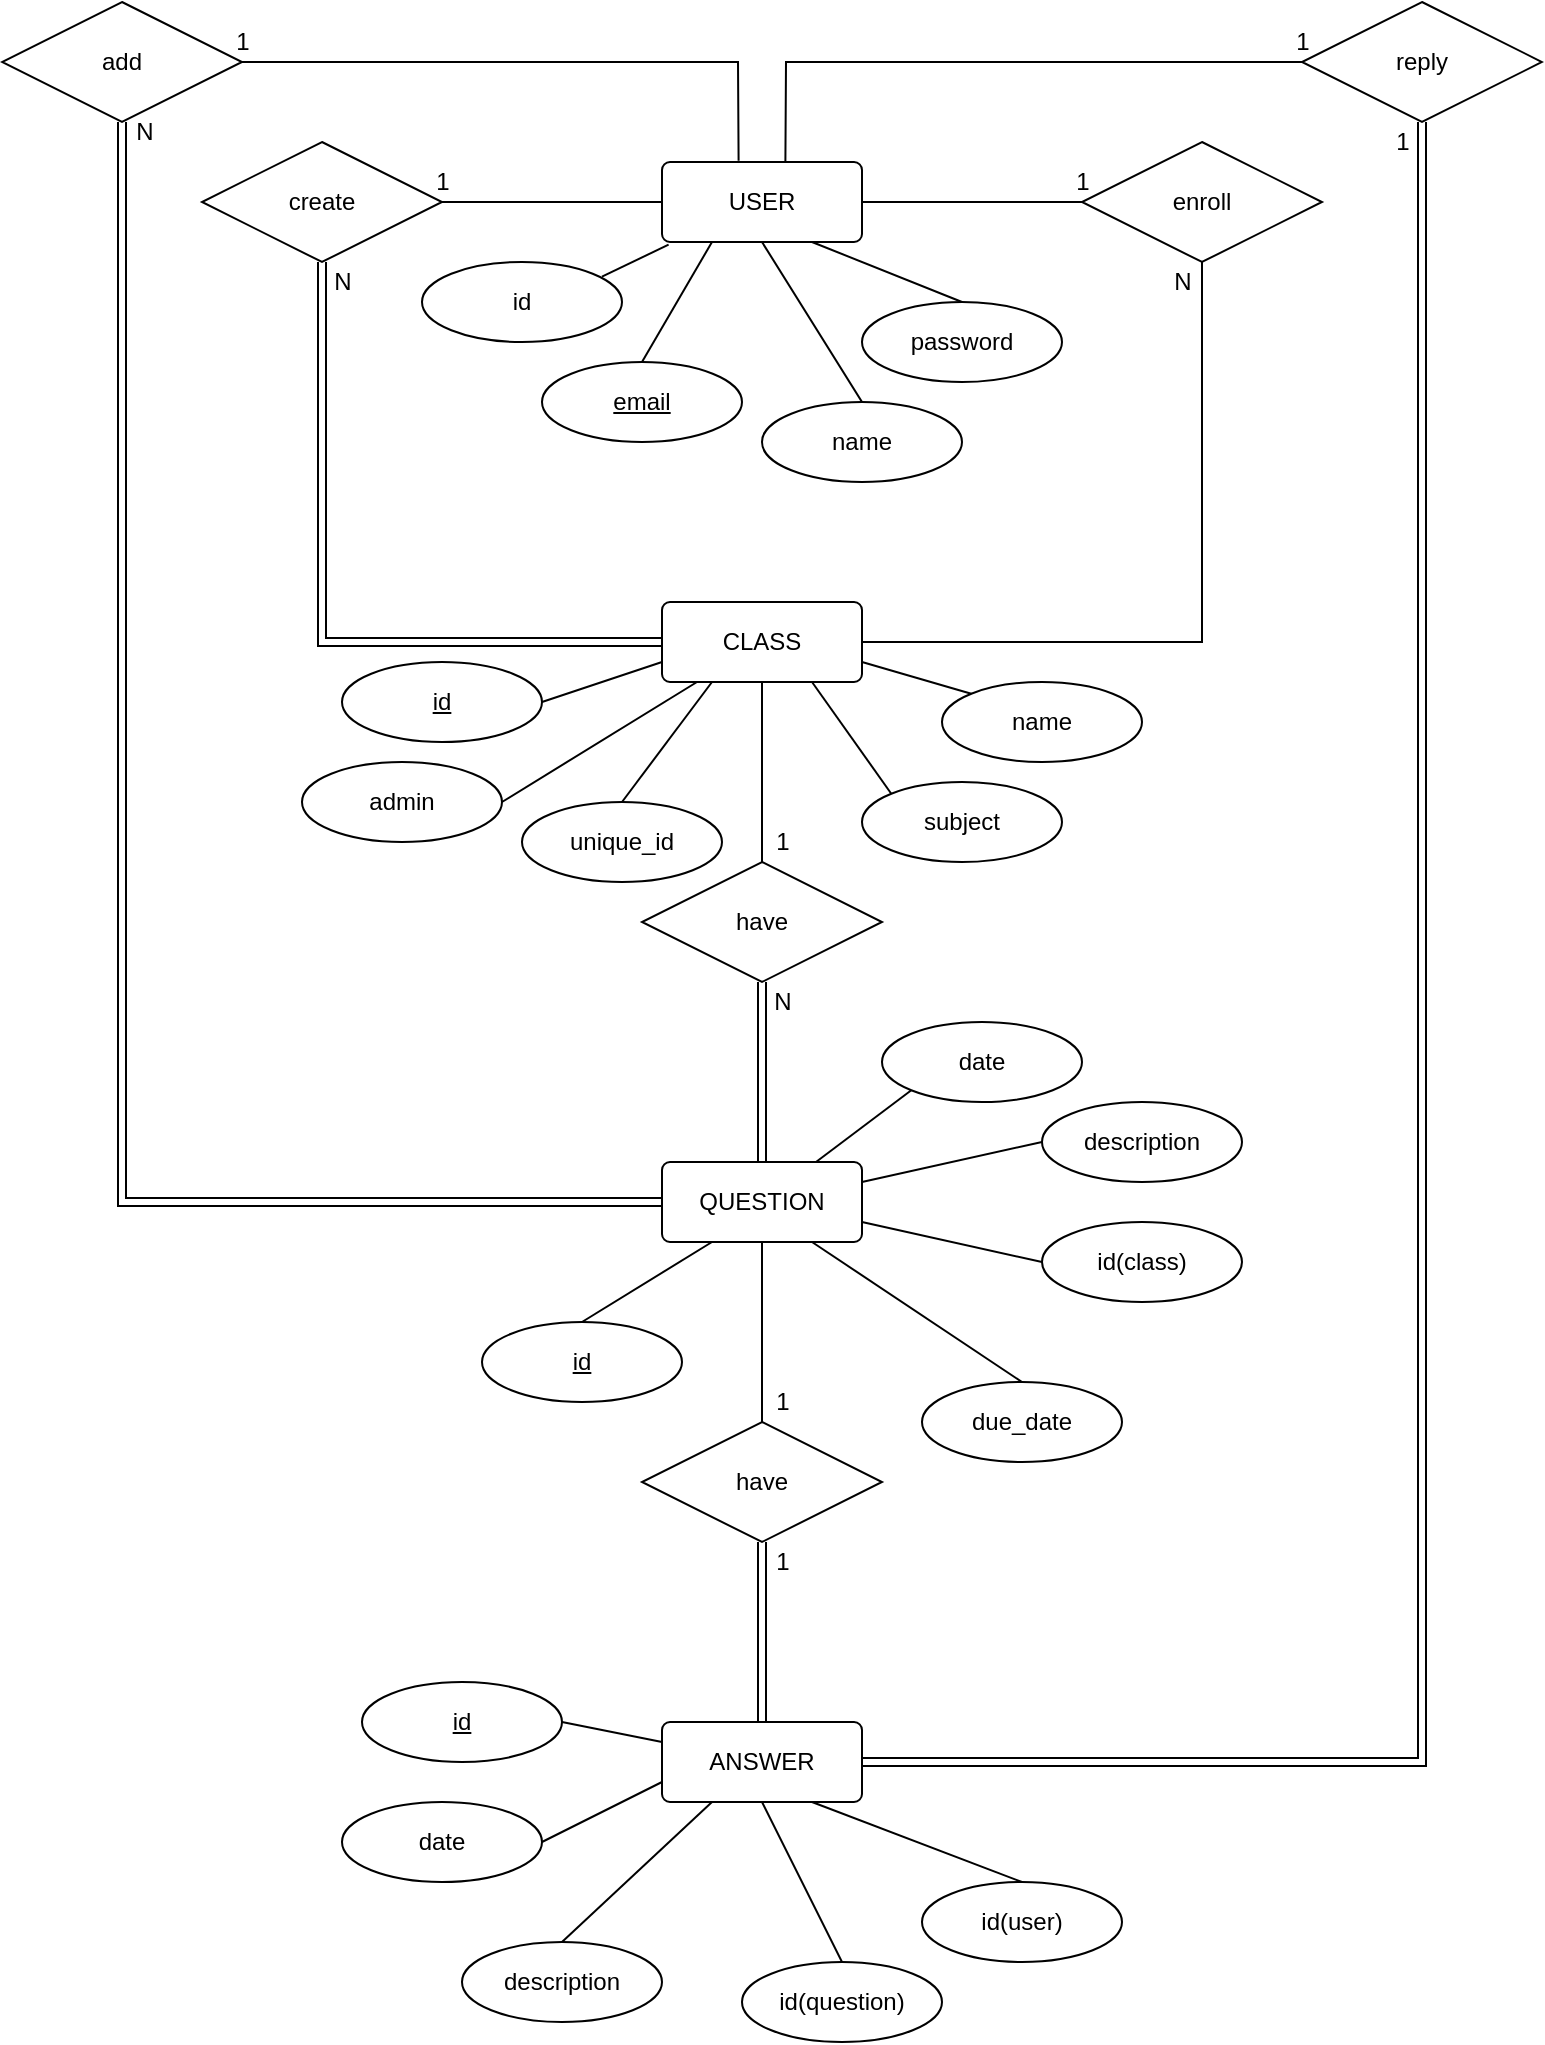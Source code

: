 <mxfile version="14.6.12" type="github">
  <diagram id="P6htf7Vpla1xygTXIhFR" name="Page-1">
    <mxGraphModel dx="1027" dy="924" grid="1" gridSize="10" guides="1" tooltips="1" connect="1" arrows="1" fold="1" page="0" pageScale="1" pageWidth="850" pageHeight="1100" math="0" shadow="0">
      <root>
        <mxCell id="0" />
        <mxCell id="1" parent="0" />
        <mxCell id="Bazs7_HDMPhIbeYOZKG9-1" value="USER" style="rounded=1;arcSize=10;whiteSpace=wrap;html=1;align=center;" parent="1" vertex="1">
          <mxGeometry x="390" y="-30" width="100" height="40" as="geometry" />
        </mxCell>
        <mxCell id="Bazs7_HDMPhIbeYOZKG9-2" value="CLASS" style="rounded=1;arcSize=10;whiteSpace=wrap;html=1;align=center;" parent="1" vertex="1">
          <mxGeometry x="390" y="190" width="100" height="40" as="geometry" />
        </mxCell>
        <mxCell id="Bazs7_HDMPhIbeYOZKG9-3" value="ANSWER" style="rounded=1;arcSize=10;whiteSpace=wrap;html=1;align=center;" parent="1" vertex="1">
          <mxGeometry x="390" y="750" width="100" height="40" as="geometry" />
        </mxCell>
        <mxCell id="Bazs7_HDMPhIbeYOZKG9-5" value="QUESTION" style="rounded=1;arcSize=10;whiteSpace=wrap;html=1;align=center;" parent="1" vertex="1">
          <mxGeometry x="390" y="470" width="100" height="40" as="geometry" />
        </mxCell>
        <mxCell id="Bazs7_HDMPhIbeYOZKG9-9" value="create" style="shape=rhombus;perimeter=rhombusPerimeter;whiteSpace=wrap;html=1;align=center;" parent="1" vertex="1">
          <mxGeometry x="160" y="-40" width="120" height="60" as="geometry" />
        </mxCell>
        <mxCell id="Bazs7_HDMPhIbeYOZKG9-10" value="have" style="shape=rhombus;perimeter=rhombusPerimeter;whiteSpace=wrap;html=1;align=center;" parent="1" vertex="1">
          <mxGeometry x="380" y="600" width="120" height="60" as="geometry" />
        </mxCell>
        <mxCell id="Bazs7_HDMPhIbeYOZKG9-11" value="have" style="shape=rhombus;perimeter=rhombusPerimeter;whiteSpace=wrap;html=1;align=center;" parent="1" vertex="1">
          <mxGeometry x="380" y="320" width="120" height="60" as="geometry" />
        </mxCell>
        <mxCell id="Bazs7_HDMPhIbeYOZKG9-13" value="enroll" style="shape=rhombus;perimeter=rhombusPerimeter;whiteSpace=wrap;html=1;align=center;" parent="1" vertex="1">
          <mxGeometry x="600" y="-40" width="120" height="60" as="geometry" />
        </mxCell>
        <mxCell id="Bazs7_HDMPhIbeYOZKG9-14" value="" style="endArrow=none;html=1;rounded=0;exitX=1;exitY=0.5;exitDx=0;exitDy=0;entryX=0;entryY=0.5;entryDx=0;entryDy=0;" parent="1" source="Bazs7_HDMPhIbeYOZKG9-9" target="Bazs7_HDMPhIbeYOZKG9-1" edge="1">
          <mxGeometry relative="1" as="geometry">
            <mxPoint x="260" y="70" as="sourcePoint" />
            <mxPoint x="420" y="70" as="targetPoint" />
          </mxGeometry>
        </mxCell>
        <mxCell id="Bazs7_HDMPhIbeYOZKG9-18" value="" style="endArrow=none;html=1;rounded=0;exitX=1;exitY=0.5;exitDx=0;exitDy=0;entryX=0;entryY=0.5;entryDx=0;entryDy=0;" parent="1" source="Bazs7_HDMPhIbeYOZKG9-1" target="Bazs7_HDMPhIbeYOZKG9-13" edge="1">
          <mxGeometry relative="1" as="geometry">
            <mxPoint x="470" y="70" as="sourcePoint" />
            <mxPoint x="630" y="70" as="targetPoint" />
          </mxGeometry>
        </mxCell>
        <mxCell id="Bazs7_HDMPhIbeYOZKG9-20" value="" style="endArrow=none;html=1;rounded=0;exitX=0.5;exitY=1;exitDx=0;exitDy=0;entryX=0;entryY=0.5;entryDx=0;entryDy=0;shape=link;" parent="1" source="Bazs7_HDMPhIbeYOZKG9-9" target="Bazs7_HDMPhIbeYOZKG9-2" edge="1">
          <mxGeometry relative="1" as="geometry">
            <mxPoint x="130" y="130" as="sourcePoint" />
            <mxPoint x="290" y="130" as="targetPoint" />
            <Array as="points">
              <mxPoint x="220" y="210" />
            </Array>
          </mxGeometry>
        </mxCell>
        <mxCell id="Bazs7_HDMPhIbeYOZKG9-21" value="" style="endArrow=none;html=1;rounded=0;entryX=0.5;entryY=1;entryDx=0;entryDy=0;exitX=0.5;exitY=0;exitDx=0;exitDy=0;" parent="1" source="Bazs7_HDMPhIbeYOZKG9-11" target="Bazs7_HDMPhIbeYOZKG9-2" edge="1">
          <mxGeometry relative="1" as="geometry">
            <mxPoint x="230" y="300" as="sourcePoint" />
            <mxPoint x="390" y="300" as="targetPoint" />
          </mxGeometry>
        </mxCell>
        <mxCell id="Bazs7_HDMPhIbeYOZKG9-22" value="" style="endArrow=none;html=1;rounded=0;entryX=0.5;entryY=1;entryDx=0;entryDy=0;exitX=0.5;exitY=0;exitDx=0;exitDy=0;shape=link;" parent="1" source="Bazs7_HDMPhIbeYOZKG9-5" target="Bazs7_HDMPhIbeYOZKG9-11" edge="1">
          <mxGeometry relative="1" as="geometry">
            <mxPoint x="220" y="420" as="sourcePoint" />
            <mxPoint x="380" y="420" as="targetPoint" />
          </mxGeometry>
        </mxCell>
        <mxCell id="Bazs7_HDMPhIbeYOZKG9-23" value="" style="endArrow=none;html=1;rounded=0;entryX=0.5;entryY=1;entryDx=0;entryDy=0;exitX=0.5;exitY=0;exitDx=0;exitDy=0;" parent="1" source="Bazs7_HDMPhIbeYOZKG9-10" target="Bazs7_HDMPhIbeYOZKG9-5" edge="1">
          <mxGeometry relative="1" as="geometry">
            <mxPoint x="110" y="550" as="sourcePoint" />
            <mxPoint x="270" y="550" as="targetPoint" />
          </mxGeometry>
        </mxCell>
        <mxCell id="Bazs7_HDMPhIbeYOZKG9-24" value="" style="endArrow=none;html=1;rounded=0;entryX=0.5;entryY=1;entryDx=0;entryDy=0;exitX=0.5;exitY=0;exitDx=0;exitDy=0;shape=link;" parent="1" source="Bazs7_HDMPhIbeYOZKG9-3" target="Bazs7_HDMPhIbeYOZKG9-10" edge="1">
          <mxGeometry relative="1" as="geometry">
            <mxPoint x="180" y="720" as="sourcePoint" />
            <mxPoint x="340" y="720" as="targetPoint" />
          </mxGeometry>
        </mxCell>
        <mxCell id="Bazs7_HDMPhIbeYOZKG9-27" value="add" style="shape=rhombus;perimeter=rhombusPerimeter;whiteSpace=wrap;html=1;align=center;" parent="1" vertex="1">
          <mxGeometry x="60" y="-110" width="120" height="60" as="geometry" />
        </mxCell>
        <mxCell id="Bazs7_HDMPhIbeYOZKG9-28" value="reply" style="shape=rhombus;perimeter=rhombusPerimeter;whiteSpace=wrap;html=1;align=center;" parent="1" vertex="1">
          <mxGeometry x="710" y="-110" width="120" height="60" as="geometry" />
        </mxCell>
        <mxCell id="Bazs7_HDMPhIbeYOZKG9-30" value="" style="endArrow=none;html=1;rounded=0;exitX=0.617;exitY=-0.008;exitDx=0;exitDy=0;exitPerimeter=0;entryX=0;entryY=0.5;entryDx=0;entryDy=0;" parent="1" source="Bazs7_HDMPhIbeYOZKG9-1" target="Bazs7_HDMPhIbeYOZKG9-28" edge="1">
          <mxGeometry relative="1" as="geometry">
            <mxPoint x="500" y="-70" as="sourcePoint" />
            <mxPoint x="660" y="-70" as="targetPoint" />
            <Array as="points">
              <mxPoint x="452" y="-80" />
            </Array>
          </mxGeometry>
        </mxCell>
        <mxCell id="Bazs7_HDMPhIbeYOZKG9-31" value="" style="endArrow=none;html=1;rounded=0;exitX=1;exitY=0.5;exitDx=0;exitDy=0;entryX=0.383;entryY=-0.017;entryDx=0;entryDy=0;entryPerimeter=0;" parent="1" source="Bazs7_HDMPhIbeYOZKG9-27" target="Bazs7_HDMPhIbeYOZKG9-1" edge="1">
          <mxGeometry relative="1" as="geometry">
            <mxPoint x="260.0" y="-69.0" as="sourcePoint" />
            <mxPoint x="482.3" y="-120" as="targetPoint" />
            <Array as="points">
              <mxPoint x="428" y="-80" />
            </Array>
          </mxGeometry>
        </mxCell>
        <mxCell id="Bazs7_HDMPhIbeYOZKG9-32" value="" style="endArrow=none;html=1;rounded=0;exitX=0.5;exitY=1;exitDx=0;exitDy=0;entryX=0;entryY=0.5;entryDx=0;entryDy=0;shape=link;" parent="1" source="Bazs7_HDMPhIbeYOZKG9-27" target="Bazs7_HDMPhIbeYOZKG9-5" edge="1">
          <mxGeometry relative="1" as="geometry">
            <mxPoint x="20" y="100" as="sourcePoint" />
            <mxPoint x="180" y="100" as="targetPoint" />
            <Array as="points">
              <mxPoint x="120" y="490" />
            </Array>
          </mxGeometry>
        </mxCell>
        <mxCell id="Bazs7_HDMPhIbeYOZKG9-33" value="" style="endArrow=none;html=1;rounded=0;exitX=0.5;exitY=1;exitDx=0;exitDy=0;entryX=1;entryY=0.5;entryDx=0;entryDy=0;shape=link;" parent="1" source="Bazs7_HDMPhIbeYOZKG9-28" target="Bazs7_HDMPhIbeYOZKG9-3" edge="1">
          <mxGeometry relative="1" as="geometry">
            <mxPoint x="810" y="110" as="sourcePoint" />
            <mxPoint x="770" y="640" as="targetPoint" />
            <Array as="points">
              <mxPoint x="770" y="770" />
            </Array>
          </mxGeometry>
        </mxCell>
        <mxCell id="Bazs7_HDMPhIbeYOZKG9-34" value="1" style="text;html=1;align=center;verticalAlign=middle;resizable=0;points=[];autosize=1;strokeColor=none;" parent="1" vertex="1">
          <mxGeometry x="270" y="-30" width="20" height="20" as="geometry" />
        </mxCell>
        <mxCell id="Bazs7_HDMPhIbeYOZKG9-35" value="N" style="text;html=1;align=center;verticalAlign=middle;resizable=0;points=[];autosize=1;strokeColor=none;" parent="1" vertex="1">
          <mxGeometry x="220" y="20" width="20" height="20" as="geometry" />
        </mxCell>
        <mxCell id="Bazs7_HDMPhIbeYOZKG9-36" value="1" style="text;html=1;align=center;verticalAlign=middle;resizable=0;points=[];autosize=1;strokeColor=none;" parent="1" vertex="1">
          <mxGeometry x="590" y="-30" width="20" height="20" as="geometry" />
        </mxCell>
        <mxCell id="Bazs7_HDMPhIbeYOZKG9-38" value="1" style="text;html=1;align=center;verticalAlign=middle;resizable=0;points=[];autosize=1;strokeColor=none;" parent="1" vertex="1">
          <mxGeometry x="170" y="-100" width="20" height="20" as="geometry" />
        </mxCell>
        <mxCell id="Bazs7_HDMPhIbeYOZKG9-39" value="N" style="text;html=1;align=center;verticalAlign=middle;resizable=0;points=[];autosize=1;strokeColor=none;" parent="1" vertex="1">
          <mxGeometry x="121" y="-55" width="20" height="20" as="geometry" />
        </mxCell>
        <mxCell id="Bazs7_HDMPhIbeYOZKG9-40" value="1" style="text;html=1;align=center;verticalAlign=middle;resizable=0;points=[];autosize=1;strokeColor=none;" parent="1" vertex="1">
          <mxGeometry x="700" y="-100" width="20" height="20" as="geometry" />
        </mxCell>
        <mxCell id="Bazs7_HDMPhIbeYOZKG9-41" value="1" style="text;html=1;align=center;verticalAlign=middle;resizable=0;points=[];autosize=1;strokeColor=none;" parent="1" vertex="1">
          <mxGeometry x="750" y="-50" width="20" height="20" as="geometry" />
        </mxCell>
        <mxCell id="Bazs7_HDMPhIbeYOZKG9-42" value="1" style="text;html=1;align=center;verticalAlign=middle;resizable=0;points=[];autosize=1;strokeColor=none;" parent="1" vertex="1">
          <mxGeometry x="440" y="300" width="20" height="20" as="geometry" />
        </mxCell>
        <mxCell id="Bazs7_HDMPhIbeYOZKG9-43" value="N" style="text;html=1;align=center;verticalAlign=middle;resizable=0;points=[];autosize=1;strokeColor=none;" parent="1" vertex="1">
          <mxGeometry x="440" y="380" width="20" height="20" as="geometry" />
        </mxCell>
        <mxCell id="Bazs7_HDMPhIbeYOZKG9-44" value="1" style="text;html=1;align=center;verticalAlign=middle;resizable=0;points=[];autosize=1;strokeColor=none;" parent="1" vertex="1">
          <mxGeometry x="440" y="580" width="20" height="20" as="geometry" />
        </mxCell>
        <mxCell id="Bazs7_HDMPhIbeYOZKG9-45" value="1" style="text;html=1;align=center;verticalAlign=middle;resizable=0;points=[];autosize=1;strokeColor=none;" parent="1" vertex="1">
          <mxGeometry x="440" y="660" width="20" height="20" as="geometry" />
        </mxCell>
        <mxCell id="Bazs7_HDMPhIbeYOZKG9-46" value="email" style="ellipse;whiteSpace=wrap;html=1;align=center;fontStyle=4;" parent="1" vertex="1">
          <mxGeometry x="330" y="70" width="100" height="40" as="geometry" />
        </mxCell>
        <mxCell id="Bazs7_HDMPhIbeYOZKG9-49" value="id" style="ellipse;whiteSpace=wrap;html=1;align=center;" parent="1" vertex="1">
          <mxGeometry x="270" y="20" width="100" height="40" as="geometry" />
        </mxCell>
        <mxCell id="Bazs7_HDMPhIbeYOZKG9-52" value="name" style="ellipse;whiteSpace=wrap;html=1;align=center;" parent="1" vertex="1">
          <mxGeometry x="440" y="90" width="100" height="40" as="geometry" />
        </mxCell>
        <mxCell id="Bazs7_HDMPhIbeYOZKG9-53" value="password" style="ellipse;whiteSpace=wrap;html=1;align=center;" parent="1" vertex="1">
          <mxGeometry x="490" y="40" width="100" height="40" as="geometry" />
        </mxCell>
        <mxCell id="Bazs7_HDMPhIbeYOZKG9-54" value="" style="endArrow=none;html=1;rounded=0;exitX=0.033;exitY=1.033;exitDx=0;exitDy=0;exitPerimeter=0;entryX=0.9;entryY=0.183;entryDx=0;entryDy=0;entryPerimeter=0;" parent="1" source="Bazs7_HDMPhIbeYOZKG9-1" target="Bazs7_HDMPhIbeYOZKG9-49" edge="1">
          <mxGeometry relative="1" as="geometry">
            <mxPoint x="380" y="50" as="sourcePoint" />
            <mxPoint x="540" y="50" as="targetPoint" />
          </mxGeometry>
        </mxCell>
        <mxCell id="Bazs7_HDMPhIbeYOZKG9-55" value="" style="endArrow=none;html=1;rounded=0;exitX=0.25;exitY=1;exitDx=0;exitDy=0;entryX=0.5;entryY=0;entryDx=0;entryDy=0;" parent="1" source="Bazs7_HDMPhIbeYOZKG9-1" target="Bazs7_HDMPhIbeYOZKG9-46" edge="1">
          <mxGeometry relative="1" as="geometry">
            <mxPoint x="410" y="40" as="sourcePoint" />
            <mxPoint x="570" y="40" as="targetPoint" />
          </mxGeometry>
        </mxCell>
        <mxCell id="Bazs7_HDMPhIbeYOZKG9-56" value="" style="endArrow=none;html=1;rounded=0;exitX=0.5;exitY=1;exitDx=0;exitDy=0;entryX=0.5;entryY=0;entryDx=0;entryDy=0;" parent="1" source="Bazs7_HDMPhIbeYOZKG9-1" target="Bazs7_HDMPhIbeYOZKG9-52" edge="1">
          <mxGeometry relative="1" as="geometry">
            <mxPoint x="410" y="40" as="sourcePoint" />
            <mxPoint x="570" y="40" as="targetPoint" />
          </mxGeometry>
        </mxCell>
        <mxCell id="Bazs7_HDMPhIbeYOZKG9-57" value="" style="endArrow=none;html=1;rounded=0;exitX=0.75;exitY=1;exitDx=0;exitDy=0;entryX=0.5;entryY=0;entryDx=0;entryDy=0;" parent="1" source="Bazs7_HDMPhIbeYOZKG9-1" target="Bazs7_HDMPhIbeYOZKG9-53" edge="1">
          <mxGeometry relative="1" as="geometry">
            <mxPoint x="500" y="30" as="sourcePoint" />
            <mxPoint x="660" y="30" as="targetPoint" />
          </mxGeometry>
        </mxCell>
        <mxCell id="Bazs7_HDMPhIbeYOZKG9-58" value="name" style="ellipse;whiteSpace=wrap;html=1;align=center;" parent="1" vertex="1">
          <mxGeometry x="530" y="230" width="100" height="40" as="geometry" />
        </mxCell>
        <mxCell id="Bazs7_HDMPhIbeYOZKG9-59" value="subject" style="ellipse;whiteSpace=wrap;html=1;align=center;" parent="1" vertex="1">
          <mxGeometry x="490" y="280" width="100" height="40" as="geometry" />
        </mxCell>
        <mxCell id="Bazs7_HDMPhIbeYOZKG9-60" value="id" style="ellipse;whiteSpace=wrap;html=1;align=center;fontStyle=4;" parent="1" vertex="1">
          <mxGeometry x="230" y="220" width="100" height="40" as="geometry" />
        </mxCell>
        <mxCell id="Bazs7_HDMPhIbeYOZKG9-62" value="admin" style="ellipse;whiteSpace=wrap;html=1;align=center;" parent="1" vertex="1">
          <mxGeometry x="210" y="270" width="100" height="40" as="geometry" />
        </mxCell>
        <mxCell id="Bazs7_HDMPhIbeYOZKG9-63" value="unique_id" style="ellipse;whiteSpace=wrap;html=1;align=center;" parent="1" vertex="1">
          <mxGeometry x="320" y="290" width="100" height="40" as="geometry" />
        </mxCell>
        <mxCell id="Bazs7_HDMPhIbeYOZKG9-64" value="" style="endArrow=none;html=1;rounded=0;exitX=1;exitY=0.5;exitDx=0;exitDy=0;entryX=0;entryY=0.75;entryDx=0;entryDy=0;" parent="1" source="Bazs7_HDMPhIbeYOZKG9-60" target="Bazs7_HDMPhIbeYOZKG9-2" edge="1">
          <mxGeometry relative="1" as="geometry">
            <mxPoint x="340" y="270" as="sourcePoint" />
            <mxPoint x="500" y="270" as="targetPoint" />
          </mxGeometry>
        </mxCell>
        <mxCell id="Bazs7_HDMPhIbeYOZKG9-65" value="" style="endArrow=none;html=1;rounded=0;exitX=1;exitY=0.5;exitDx=0;exitDy=0;" parent="1" source="Bazs7_HDMPhIbeYOZKG9-62" target="Bazs7_HDMPhIbeYOZKG9-2" edge="1">
          <mxGeometry relative="1" as="geometry">
            <mxPoint x="350" y="270" as="sourcePoint" />
            <mxPoint x="510" y="270" as="targetPoint" />
          </mxGeometry>
        </mxCell>
        <mxCell id="Bazs7_HDMPhIbeYOZKG9-68" value="" style="endArrow=none;html=1;rounded=0;exitX=0.25;exitY=1;exitDx=0;exitDy=0;entryX=0.5;entryY=0;entryDx=0;entryDy=0;" parent="1" source="Bazs7_HDMPhIbeYOZKG9-2" target="Bazs7_HDMPhIbeYOZKG9-63" edge="1">
          <mxGeometry relative="1" as="geometry">
            <mxPoint x="390" y="260" as="sourcePoint" />
            <mxPoint x="550" y="260" as="targetPoint" />
          </mxGeometry>
        </mxCell>
        <mxCell id="Bazs7_HDMPhIbeYOZKG9-69" value="" style="endArrow=none;html=1;rounded=0;exitX=0.75;exitY=1;exitDx=0;exitDy=0;entryX=0;entryY=0;entryDx=0;entryDy=0;" parent="1" source="Bazs7_HDMPhIbeYOZKG9-2" target="Bazs7_HDMPhIbeYOZKG9-59" edge="1">
          <mxGeometry relative="1" as="geometry">
            <mxPoint x="480" y="270" as="sourcePoint" />
            <mxPoint x="640" y="270" as="targetPoint" />
          </mxGeometry>
        </mxCell>
        <mxCell id="Bazs7_HDMPhIbeYOZKG9-70" value="" style="endArrow=none;html=1;rounded=0;exitX=1;exitY=0.75;exitDx=0;exitDy=0;entryX=0;entryY=0;entryDx=0;entryDy=0;" parent="1" source="Bazs7_HDMPhIbeYOZKG9-2" target="Bazs7_HDMPhIbeYOZKG9-58" edge="1">
          <mxGeometry relative="1" as="geometry">
            <mxPoint x="460" y="270" as="sourcePoint" />
            <mxPoint x="620" y="270" as="targetPoint" />
          </mxGeometry>
        </mxCell>
        <mxCell id="Bazs7_HDMPhIbeYOZKG9-71" value="id" style="ellipse;whiteSpace=wrap;html=1;align=center;fontStyle=4;" parent="1" vertex="1">
          <mxGeometry x="300" y="550" width="100" height="40" as="geometry" />
        </mxCell>
        <mxCell id="Bazs7_HDMPhIbeYOZKG9-72" value="description" style="ellipse;whiteSpace=wrap;html=1;align=center;" parent="1" vertex="1">
          <mxGeometry x="580" y="440" width="100" height="40" as="geometry" />
        </mxCell>
        <mxCell id="Bazs7_HDMPhIbeYOZKG9-73" value="id(class)" style="ellipse;whiteSpace=wrap;html=1;align=center;" parent="1" vertex="1">
          <mxGeometry x="580" y="500" width="100" height="40" as="geometry" />
        </mxCell>
        <mxCell id="Bazs7_HDMPhIbeYOZKG9-74" value="date" style="ellipse;whiteSpace=wrap;html=1;align=center;" parent="1" vertex="1">
          <mxGeometry x="500" y="400" width="100" height="40" as="geometry" />
        </mxCell>
        <mxCell id="Bazs7_HDMPhIbeYOZKG9-75" value="due_date" style="ellipse;whiteSpace=wrap;html=1;align=center;" parent="1" vertex="1">
          <mxGeometry x="520" y="580" width="100" height="40" as="geometry" />
        </mxCell>
        <mxCell id="Bazs7_HDMPhIbeYOZKG9-76" value="" style="endArrow=none;html=1;rounded=0;exitX=0.25;exitY=1;exitDx=0;exitDy=0;entryX=0.5;entryY=0;entryDx=0;entryDy=0;" parent="1" source="Bazs7_HDMPhIbeYOZKG9-5" target="Bazs7_HDMPhIbeYOZKG9-71" edge="1">
          <mxGeometry relative="1" as="geometry">
            <mxPoint x="140" y="550" as="sourcePoint" />
            <mxPoint x="300" y="550" as="targetPoint" />
          </mxGeometry>
        </mxCell>
        <mxCell id="Bazs7_HDMPhIbeYOZKG9-77" value="" style="endArrow=none;html=1;rounded=0;exitX=0.75;exitY=1;exitDx=0;exitDy=0;entryX=0.5;entryY=0;entryDx=0;entryDy=0;" parent="1" source="Bazs7_HDMPhIbeYOZKG9-5" target="Bazs7_HDMPhIbeYOZKG9-75" edge="1">
          <mxGeometry relative="1" as="geometry">
            <mxPoint x="490" y="530" as="sourcePoint" />
            <mxPoint x="650" y="530" as="targetPoint" />
          </mxGeometry>
        </mxCell>
        <mxCell id="Bazs7_HDMPhIbeYOZKG9-78" value="" style="endArrow=none;html=1;rounded=0;exitX=1;exitY=0.75;exitDx=0;exitDy=0;entryX=0;entryY=0.5;entryDx=0;entryDy=0;" parent="1" source="Bazs7_HDMPhIbeYOZKG9-5" target="Bazs7_HDMPhIbeYOZKG9-73" edge="1">
          <mxGeometry relative="1" as="geometry">
            <mxPoint x="520" y="510" as="sourcePoint" />
            <mxPoint x="680" y="510" as="targetPoint" />
          </mxGeometry>
        </mxCell>
        <mxCell id="Bazs7_HDMPhIbeYOZKG9-79" value="" style="endArrow=none;html=1;rounded=0;exitX=1;exitY=0.25;exitDx=0;exitDy=0;entryX=0;entryY=0.5;entryDx=0;entryDy=0;" parent="1" source="Bazs7_HDMPhIbeYOZKG9-5" target="Bazs7_HDMPhIbeYOZKG9-72" edge="1">
          <mxGeometry relative="1" as="geometry">
            <mxPoint x="590" y="480" as="sourcePoint" />
            <mxPoint x="750" y="480" as="targetPoint" />
          </mxGeometry>
        </mxCell>
        <mxCell id="Bazs7_HDMPhIbeYOZKG9-80" value="" style="endArrow=none;html=1;rounded=0;entryX=0;entryY=1;entryDx=0;entryDy=0;" parent="1" target="Bazs7_HDMPhIbeYOZKG9-74" edge="1">
          <mxGeometry relative="1" as="geometry">
            <mxPoint x="467" y="470" as="sourcePoint" />
            <mxPoint x="670" y="480" as="targetPoint" />
          </mxGeometry>
        </mxCell>
        <mxCell id="Bazs7_HDMPhIbeYOZKG9-81" value="id" style="ellipse;whiteSpace=wrap;html=1;align=center;fontStyle=4;" parent="1" vertex="1">
          <mxGeometry x="240" y="730" width="100" height="40" as="geometry" />
        </mxCell>
        <mxCell id="Bazs7_HDMPhIbeYOZKG9-82" value="date" style="ellipse;whiteSpace=wrap;html=1;align=center;" parent="1" vertex="1">
          <mxGeometry x="230" y="790" width="100" height="40" as="geometry" />
        </mxCell>
        <mxCell id="Bazs7_HDMPhIbeYOZKG9-84" value="id(user)" style="ellipse;whiteSpace=wrap;html=1;align=center;" parent="1" vertex="1">
          <mxGeometry x="520" y="830" width="100" height="40" as="geometry" />
        </mxCell>
        <mxCell id="Bazs7_HDMPhIbeYOZKG9-85" value="description" style="ellipse;whiteSpace=wrap;html=1;align=center;" parent="1" vertex="1">
          <mxGeometry x="290" y="860" width="100" height="40" as="geometry" />
        </mxCell>
        <mxCell id="Bazs7_HDMPhIbeYOZKG9-86" value="id(question)" style="ellipse;whiteSpace=wrap;html=1;align=center;" parent="1" vertex="1">
          <mxGeometry x="430" y="870" width="100" height="40" as="geometry" />
        </mxCell>
        <mxCell id="Bazs7_HDMPhIbeYOZKG9-87" value="" style="endArrow=none;html=1;rounded=0;entryX=0;entryY=0.25;entryDx=0;entryDy=0;exitX=1;exitY=0.5;exitDx=0;exitDy=0;" parent="1" source="Bazs7_HDMPhIbeYOZKG9-81" target="Bazs7_HDMPhIbeYOZKG9-3" edge="1">
          <mxGeometry relative="1" as="geometry">
            <mxPoint x="120" y="800" as="sourcePoint" />
            <mxPoint x="280" y="800" as="targetPoint" />
          </mxGeometry>
        </mxCell>
        <mxCell id="Bazs7_HDMPhIbeYOZKG9-88" value="" style="endArrow=none;html=1;rounded=0;entryX=0;entryY=0.75;entryDx=0;entryDy=0;exitX=1;exitY=0.5;exitDx=0;exitDy=0;" parent="1" source="Bazs7_HDMPhIbeYOZKG9-82" target="Bazs7_HDMPhIbeYOZKG9-3" edge="1">
          <mxGeometry relative="1" as="geometry">
            <mxPoint x="240" y="770" as="sourcePoint" />
            <mxPoint x="400" y="770" as="targetPoint" />
          </mxGeometry>
        </mxCell>
        <mxCell id="Bazs7_HDMPhIbeYOZKG9-89" value="" style="endArrow=none;html=1;rounded=0;exitX=0.25;exitY=1;exitDx=0;exitDy=0;entryX=0.5;entryY=0;entryDx=0;entryDy=0;" parent="1" source="Bazs7_HDMPhIbeYOZKG9-3" target="Bazs7_HDMPhIbeYOZKG9-85" edge="1">
          <mxGeometry relative="1" as="geometry">
            <mxPoint x="390" y="820" as="sourcePoint" />
            <mxPoint x="340" y="850" as="targetPoint" />
          </mxGeometry>
        </mxCell>
        <mxCell id="Bazs7_HDMPhIbeYOZKG9-91" value="" style="endArrow=none;html=1;rounded=0;exitX=0.5;exitY=1;exitDx=0;exitDy=0;entryX=0.5;entryY=0;entryDx=0;entryDy=0;" parent="1" source="Bazs7_HDMPhIbeYOZKG9-3" target="Bazs7_HDMPhIbeYOZKG9-86" edge="1">
          <mxGeometry relative="1" as="geometry">
            <mxPoint x="470" y="830" as="sourcePoint" />
            <mxPoint x="630" y="830" as="targetPoint" />
          </mxGeometry>
        </mxCell>
        <mxCell id="Bazs7_HDMPhIbeYOZKG9-92" value="" style="endArrow=none;html=1;rounded=0;exitX=0.75;exitY=1;exitDx=0;exitDy=0;entryX=0.5;entryY=0;entryDx=0;entryDy=0;" parent="1" source="Bazs7_HDMPhIbeYOZKG9-3" target="Bazs7_HDMPhIbeYOZKG9-84" edge="1">
          <mxGeometry relative="1" as="geometry">
            <mxPoint x="530" y="790" as="sourcePoint" />
            <mxPoint x="690" y="790" as="targetPoint" />
          </mxGeometry>
        </mxCell>
        <mxCell id="TByapxtHaIZrHOzrU8Hj-1" value="" style="endArrow=none;html=1;rounded=0;exitX=1;exitY=0.5;exitDx=0;exitDy=0;entryX=0.5;entryY=1;entryDx=0;entryDy=0;" edge="1" parent="1" source="Bazs7_HDMPhIbeYOZKG9-2" target="Bazs7_HDMPhIbeYOZKG9-13">
          <mxGeometry relative="1" as="geometry">
            <mxPoint x="520" y="190" as="sourcePoint" />
            <mxPoint x="680" y="190" as="targetPoint" />
            <Array as="points">
              <mxPoint x="660" y="210" />
            </Array>
          </mxGeometry>
        </mxCell>
        <mxCell id="TByapxtHaIZrHOzrU8Hj-2" value="N" style="text;html=1;align=center;verticalAlign=middle;resizable=0;points=[];autosize=1;strokeColor=none;" vertex="1" parent="1">
          <mxGeometry x="640" y="20" width="20" height="20" as="geometry" />
        </mxCell>
      </root>
    </mxGraphModel>
  </diagram>
</mxfile>
